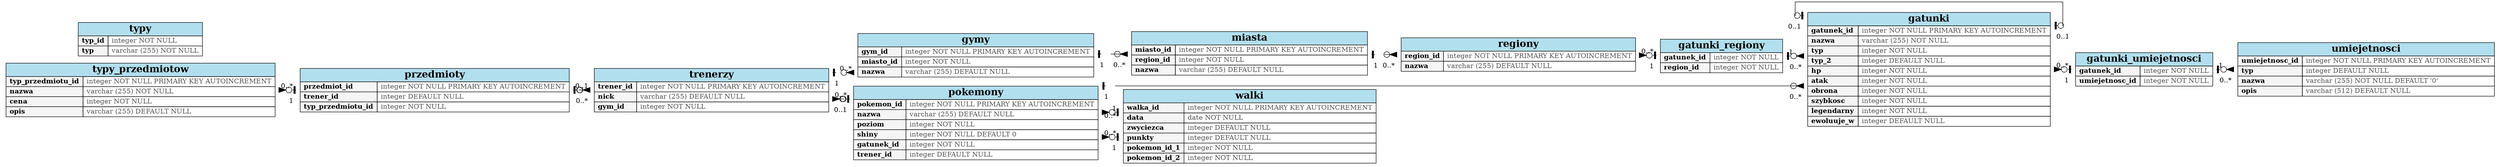 /*
 * Graphviz of '<_io.TextIOWrapper name='<stdin>' mode='r' encoding='utf-8'>', created 2021-12-07 18:19:46.015299
 * Generated from https://github.com/rm-hull/sql_graphviz
 */
digraph g { graph [ rankdir = "LR", splines="ortho" ];
    nodesep=0.1;

    "gatunki" [
    shape=none
    label=<
      <table border="0" cellspacing="0" cellborder="1">
        <tr><td bgcolor="lightblue2" colspan="2"><font face="Times-bold" point-size="20"> gatunki </font></td></tr>
        <tr><td bgcolor="grey96" align="left" port="gatunek_id"><font face="Times-bold"> gatunek_id </font></td><td align="left" port="gatunek_id_right"><font color="#535353"> integer NOT NULL PRIMARY KEY AUTOINCREMENT </font></td></tr>
        <tr><td bgcolor="grey96" align="left" port="nazwa"><font face="Times-bold"> nazwa </font></td><td align="left" port="nazwa_right"><font color="#535353"> varchar (255) NOT NULL </font></td></tr>
        <tr><td bgcolor="grey96" align="left" port="typ"><font face="Times-bold"> typ </font></td><td align="left" port="typ_right"><font color="#535353"> integer NOT NULL </font></td></tr>
        <tr><td bgcolor="grey96" align="left" port="typ_2"><font face="Times-bold"> typ_2 </font></td><td align="left" port="typ_2_right"><font color="#535353"> integer DEFAULT NULL </font></td></tr>
        <tr><td bgcolor="grey96" align="left" port="hp"><font face="Times-bold"> hp </font></td><td align="left" port="hp_right"><font color="#535353"> integer NOT NULL </font></td></tr>
        <tr><td bgcolor="grey96" align="left" port="atak"><font face="Times-bold"> atak </font></td><td align="left" port="atak_right"><font color="#535353"> integer NOT NULL </font></td></tr>
        <tr><td bgcolor="grey96" align="left" port="obrona"><font face="Times-bold"> obrona </font></td><td align="left" port="obrona_right"><font color="#535353"> integer NOT NULL </font></td></tr>
        <tr><td bgcolor="grey96" align="left" port="szybkosc"><font face="Times-bold"> szybkosc </font></td><td align="left" port="szybkosc_right"><font color="#535353"> integer NOT NULL </font></td></tr>
        <tr><td bgcolor="grey96" align="left" port="legendarny"><font face="Times-bold"> legendarny </font></td><td align="left" port="legendarny_right"><font color="#535353"> integer NOT NULL </font></td></tr>
        <tr><td bgcolor="grey96" align="left" port="ewoluuje_w"><font face="Times-bold"> ewoluuje_w </font></td><td align="left" port="ewoluuje_w_right"><font color="#535353"> integer DEFAULT NULL </font></td></tr>
      </table>
    >];


    "gatunki_regiony" [
    shape=none
    label=<
      <table border="0" cellspacing="0" cellborder="1">
        <tr><td bgcolor="lightblue2" colspan="2"><font face="Times-bold" point-size="20"> gatunki_regiony </font></td></tr>
        <tr><td bgcolor="grey96" align="left" port="gatunek_id"><font face="Times-bold"> gatunek_id </font></td><td align="left" port="gatunek_id_right"><font color="#535353"> integer NOT NULL </font></td></tr>
        <tr><td bgcolor="grey96" align="left" port="region_id"><font face="Times-bold"> region_id </font></td><td align="left" port="region_id_right"><font color="#535353"> integer NOT NULL </font></td></tr>
      </table>
    >];

    "gatunki_umiejetnosci" [
    shape=none
    label=<
      <table border="0" cellspacing="0" cellborder="1">
        <tr><td bgcolor="lightblue2" colspan="2"><font face="Times-bold" point-size="20"> gatunki_umiejetnosci </font></td></tr>
        <tr><td bgcolor="grey96" align="left" port="gatunek_id"><font face="Times-bold"> gatunek_id </font></td><td align="left" port="gatunek_id_right"><font color="#535353"> integer NOT NULL </font></td></tr>
        <tr><td bgcolor="grey96" align="left" port="umiejetnosc_id"><font face="Times-bold"> umiejetnosc_id </font></td><td align="left" port="umiejetnosc_id_right"><font color="#535353"> integer NOT NULL </font></td></tr>
      </table>
    >];

    "gymy" [
    shape=none
    label=<
      <table border="0" cellspacing="0" cellborder="1">
        <tr><td bgcolor="lightblue2" colspan="2"><font face="Times-bold" point-size="20"> gymy </font></td></tr>
        <tr><td bgcolor="grey96" align="left" port="gym_id"><font face="Times-bold"> gym_id </font></td><td align="left" port="gym_id_right"><font color="#535353"> integer NOT NULL PRIMARY KEY AUTOINCREMENT </font></td></tr>
        <tr><td bgcolor="grey96" align="left" port="miasto_id"><font face="Times-bold"> miasto_id </font></td><td align="left" port="miasto_id_right"><font color="#535353"> integer NOT NULL </font></td></tr>
        <tr><td bgcolor="grey96" align="left" port="nazwa"><font face="Times-bold"> nazwa </font></td><td align="left" port="nazwa_right"><font color="#535353"> varchar (255) DEFAULT NULL </font></td></tr>
      </table>
    >];

    "miasta" [
    shape=none
    label=<
      <table border="0" cellspacing="0" cellborder="1">
        <tr><td bgcolor="lightblue2" colspan="2"><font face="Times-bold" point-size="20"> miasta </font></td></tr>
        <tr><td bgcolor="grey96" align="left" port="miasto_id"><font face="Times-bold"> miasto_id </font></td><td align="left" port="miasto_id_right"><font color="#535353"> integer NOT NULL PRIMARY KEY AUTOINCREMENT </font></td></tr>
        <tr><td bgcolor="grey96" align="left" port="region_id"><font face="Times-bold"> region_id </font></td><td align="left" port="region_id_right"><font color="#535353"> integer NOT NULL </font></td></tr>
        <tr><td bgcolor="grey96" align="left" port="nazwa"><font face="Times-bold"> nazwa </font></td><td align="left" port="nazwa_right"><font color="#535353"> varchar (255) DEFAULT NULL </font></td></tr>
      </table>
    >];

    "pokemony" [
    shape=none
    label=<
      <table border="0" cellspacing="0" cellborder="1">
        <tr><td bgcolor="lightblue2" colspan="2"><font face="Times-bold" point-size="20"> pokemony </font></td></tr>
        <tr><td bgcolor="grey96" align="left" port="pokemon_id"><font face="Times-bold"> pokemon_id </font></td><td align="left" port="pokemon_id_right"><font color="#535353"> integer NOT NULL PRIMARY KEY AUTOINCREMENT </font></td></tr>
        <tr><td bgcolor="grey96" align="left" port="nazwa"><font face="Times-bold"> nazwa </font></td><td align="left" port="nazwa_right"><font color="#535353"> varchar (255) DEFAULT NULL </font></td></tr>
        <tr><td bgcolor="grey96" align="left" port="poziom"><font face="Times-bold"> poziom </font></td><td align="left" port="poziom_right"><font color="#535353"> integer NOT NULL </font></td></tr>
        <tr><td bgcolor="grey96" align="left" port="shiny"><font face="Times-bold"> shiny </font></td><td align="left" port="shiny_right"><font color="#535353"> integer NOT NULL DEFAULT 0 </font></td></tr>
        <tr><td bgcolor="grey96" align="left" port="gatunek_id"><font face="Times-bold"> gatunek_id </font></td><td align="left" port="gatunek_id_right"><font color="#535353"> integer NOT NULL </font></td></tr>
        <tr><td bgcolor="grey96" align="left" port="trener_id"><font face="Times-bold"> trener_id </font></td><td align="left" port="trener_id_right"><font color="#535353"> integer DEFAULT NULL </font></td></tr>
      </table>
    >];

    "przedmioty" [
    shape=none
    label=<
      <table border="0" cellspacing="0" cellborder="1">
        <tr><td bgcolor="lightblue2" colspan="2"><font face="Times-bold" point-size="20"> przedmioty </font></td></tr>
        <tr><td bgcolor="grey96" align="left" port="przedmiot_id"><font face="Times-bold"> przedmiot_id </font></td><td align="left" port="przedmiot_id_right"><font color="#535353"> integer NOT NULL PRIMARY KEY AUTOINCREMENT </font></td></tr>
        <tr><td bgcolor="grey96" align="left" port="trener_id"><font face="Times-bold"> trener_id </font></td><td align="left" port="trener_id_right"><font color="#535353"> integer DEFAULT NULL </font></td></tr>
        <tr><td bgcolor="grey96" align="left" port="typ_przedmiotu_id"><font face="Times-bold"> typ_przedmiotu_id </font></td><td align="left" port="typ_przedmiotu_id_right"><font color="#535353"> integer NOT NULL </font></td></tr>
      </table>
    >];

    "regiony" [
    shape=none
    label=<
      <table border="0" cellspacing="0" cellborder="1">
        <tr><td bgcolor="lightblue2" colspan="2"><font face="Times-bold" point-size="20"> regiony </font></td></tr>
        <tr><td bgcolor="grey96" align="left" port="region_id"><font face="Times-bold"> region_id </font></td><td align="left" port="region_id_right"><font color="#535353"> integer NOT NULL PRIMARY KEY AUTOINCREMENT </font></td></tr>
        <tr><td bgcolor="grey96" align="left" port="nazwa"><font face="Times-bold"> nazwa </font></td><td align="left" port="nazwa_right"><font color="#535353"> varchar (255) DEFAULT NULL </font></td></tr>
      </table>
    >];

    "trenerzy" [
    shape=none
    label=<
      <table border="0" cellspacing="0" cellborder="1">
        <tr><td bgcolor="lightblue2" colspan="2"><font face="Times-bold" point-size="20"> trenerzy </font></td></tr>
        <tr><td bgcolor="grey96" align="left" port="trener_id"><font face="Times-bold"> trener_id </font></td><td align="left" port="trener_id_right"><font color="#535353"> integer NOT NULL PRIMARY KEY AUTOINCREMENT </font></td></tr>
        <tr><td bgcolor="grey96" align="left" port="nick"><font face="Times-bold"> nick </font></td><td align="left" port="nick_right"><font color="#535353"> varchar (255) DEFAULT NULL </font></td></tr>
        <tr><td bgcolor="grey96" align="left" port="gym_id"><font face="Times-bold"> gym_id </font></td><td align="left" port="gym_id_right"><font color="#535353"> integer NOT NULL </font></td></tr>
      </table>
    >];

    "typy" [
    shape=none
    label=<
      <table border="0" cellspacing="0" cellborder="1">
        <tr><td bgcolor="lightblue2" colspan="2"><font face="Times-bold" point-size="20"> typy </font></td></tr>
        <tr><td bgcolor="grey96" align="left" port="typ_id"><font face="Times-bold"> typ_id </font></td><td align="left" port="typ_id_right"><font color="#535353"> integer NOT NULL </font></td></tr>
        <tr><td bgcolor="grey96" align="left" port="typ"><font face="Times-bold"> typ </font></td><td align="left" port="typ_right"><font color="#535353"> varchar (255) NOT NULL </font></td></tr>
      </table>
    >];

    "typy_przedmiotow" [
    shape=none
    label=<
      <table border="0" cellspacing="0" cellborder="1">
        <tr><td bgcolor="lightblue2" colspan="2"><font face="Times-bold" point-size="20"> typy_przedmiotow </font></td></tr>
        <tr><td bgcolor="grey96" align="left" port="typ_przedmiotu_id"><font face="Times-bold"> typ_przedmiotu_id </font></td><td align="left" port="typ_przedmiotu_id_right"><font color="#535353"> integer NOT NULL PRIMARY KEY AUTOINCREMENT </font></td></tr>
        <tr><td bgcolor="grey96" align="left" port="nazwa"><font face="Times-bold"> nazwa </font></td><td align="left" port="nazwa_right"><font color="#535353"> varchar (255) NOT NULL </font></td></tr>
        <tr><td bgcolor="grey96" align="left" port="cena"><font face="Times-bold"> cena </font></td><td align="left" port="cena_right"><font color="#535353"> integer NOT NULL </font></td></tr>
        <tr><td bgcolor="grey96" align="left" port="opis"><font face="Times-bold"> opis </font></td><td align="left" port="opis_right"><font color="#535353"> varchar (255) DEFAULT NULL </font></td></tr>
      </table>
    >];

    "umiejetnosci" [
    shape=none
    label=<
      <table border="0" cellspacing="0" cellborder="1">
        <tr><td bgcolor="lightblue2" colspan="2"><font face="Times-bold" point-size="20"> umiejetnosci </font></td></tr>
        <tr><td bgcolor="grey96" align="left" port="umiejetnosc_id"><font face="Times-bold"> umiejetnosc_id </font></td><td align="left" port="umiejetnosc_id_right"><font color="#535353"> integer NOT NULL PRIMARY KEY AUTOINCREMENT </font></td></tr>
        <tr><td bgcolor="grey96" align="left" port="typ"><font face="Times-bold"> typ </font></td><td align="left" port="typ_right"><font color="#535353"> integer DEFAULT NULL </font></td></tr>
        <tr><td bgcolor="grey96" align="left" port="nazwa"><font face="Times-bold"> nazwa </font></td><td align="left" port="nazwa_right"><font color="#535353"> varchar (255) NOT NULL DEFAULT &#x27;0&#x27; </font></td></tr>
        <tr><td bgcolor="grey96" align="left" port="opis"><font face="Times-bold"> opis </font></td><td align="left" port="opis_right"><font color="#535353"> varchar (512) DEFAULT NULL </font></td></tr>
      </table>
    >];

    "walki" [
    shape=none
    label=<
      <table border="0" cellspacing="0" cellborder="1">
        <tr><td bgcolor="lightblue2" colspan="2"><font face="Times-bold" point-size="20"> walki </font></td></tr>
        <tr><td bgcolor="grey96" align="left" port="walka_id"><font face="Times-bold"> walka_id </font></td><td align="left" port="walka_id_right"><font color="#535353"> integer NOT NULL PRIMARY KEY AUTOINCREMENT </font></td></tr>
        <tr><td bgcolor="grey96" align="left" port="data"><font face="Times-bold"> data </font></td><td align="left" port="data_right"><font color="#535353"> date NOT NULL </font></td></tr>
        <tr><td bgcolor="grey96" align="left" port="zwyciezca"><font face="Times-bold"> zwyciezca </font></td><td align="left" port="zwyciezca_right"><font color="#535353"> integer DEFAULT NULL </font></td></tr>
        <tr><td bgcolor="grey96" align="left" port="punkty"><font face="Times-bold"> punkty </font></td><td align="left" port="punkty_right"><font color="#535353"> integer DEFAULT NULL </font></td></tr>
        <tr><td bgcolor="grey96" align="left" port="pokemon_id_1"><font face="Times-bold"> pokemon_id_1 </font></td><td align="left" port="pokemon_id_1_right"><font color="#535353"> integer NOT NULL </font></td></tr>
        <tr><td bgcolor="grey96" align="left" port="pokemon_id_2"><font face="Times-bold"> pokemon_id_2 </font></td><td align="left" port="pokemon_id_2_right"><font color="#535353"> integer NOT NULL </font></td></tr>
      </table>
    >];

    "typy_przedmiotow" -> "przedmioty"       [ dir=both, taillabel="\n 1 \n", headlabel="\n 0..* \n", arrowtail="tee", arrowhead="invodot", arrowsize="1.5" ]
    "przedmioty" -> "trenerzy"               [ dir=both, taillabel="\n 0..* \n", headlabel="\n 0..1 \n", arrowtail="invodot", arrowhead="teeodot", arrowsize="1.5" ]
    "trenerzy" -> "pokemony"                 [ dir=both, taillabel="\n 0..1 \n", headlabel="\n 0..* \n", arrowtail="teeodot", arrowhead="invodot", arrowsize="1.5" ]
    "trenerzy" -> "gymy"                     [ dir=both, taillabel="\n 0..* \n", headlabel="\n 1 \n", arrowtail="invodot", arrowhead="tee", arrowsize="1.5" ]
    "pokemony" -> "gatunki"                  [ dir=both, taillabel="\n 0..* \n", headlabel="\n 1 \n", arrowtail="invodot", arrowhead="tee", arrowsize="1.5" ]
    "pokemony" -> "walki"                    [ dir=both, taillabel="\n 1 \n", headlabel="\n 0..* \n", arrowtail="tee", arrowhead="invodot", arrowsize="1.5" ]
    "pokemony" -> "walki"                    [ dir=both, taillabel="\n 1 \n", headlabel="\n 0..* \n", arrowtail="tee", arrowhead="invodot", arrowsize="1.5" ]
    "gymy" -> "miasta"                       [ dir=both, taillabel="\n 0..* \n", headlabel="\n 1 \n", arrowtail="invodot", arrowhead="tee", arrowsize="1.5" ]
    "miasta" -> "regiony"                    [ dir=both, taillabel="\n 0..* \n", headlabel="\n 1 \n", arrowtail="invodot", arrowhead="tee", arrowsize="1.5" ]
    "regiony" -> "gatunki_regiony"           [ dir=both, taillabel="\n 1 \n", headlabel="\n 0..* \n", arrowtail="tee", arrowhead="invodot", arrowsize="1.5" ]
    "gatunki_regiony" -> "gatunki"           [ dir=both, taillabel="\n 0..* \n", headlabel="\n 1 \n", arrowtail="invodot", arrowhead="tee", arrowsize="1.5" ]
    "gatunki" -> "gatunki"                   [ dir=both, taillabel="\n 0..1 \n", headlabel="\n 0..1 \n", arrowtail="teeodot", arrowhead="teeodot", arrowsize="1.5" ]
    "gatunki" -> "gatunki_umiejetnosci"      [ dir=both, taillabel="\n 1 \n", headlabel="\n 0..* \n", arrowtail="tee", arrowhead="invodot", arrowsize="1.5" ]
    "gatunki_umiejetnosci" -> "umiejetnosci" [ dir=both, taillabel="\n 0..* \n", headlabel="\n 1 \n", arrowtail="invodot", arrowhead="tee", arrowsize="1.5" ]

}
